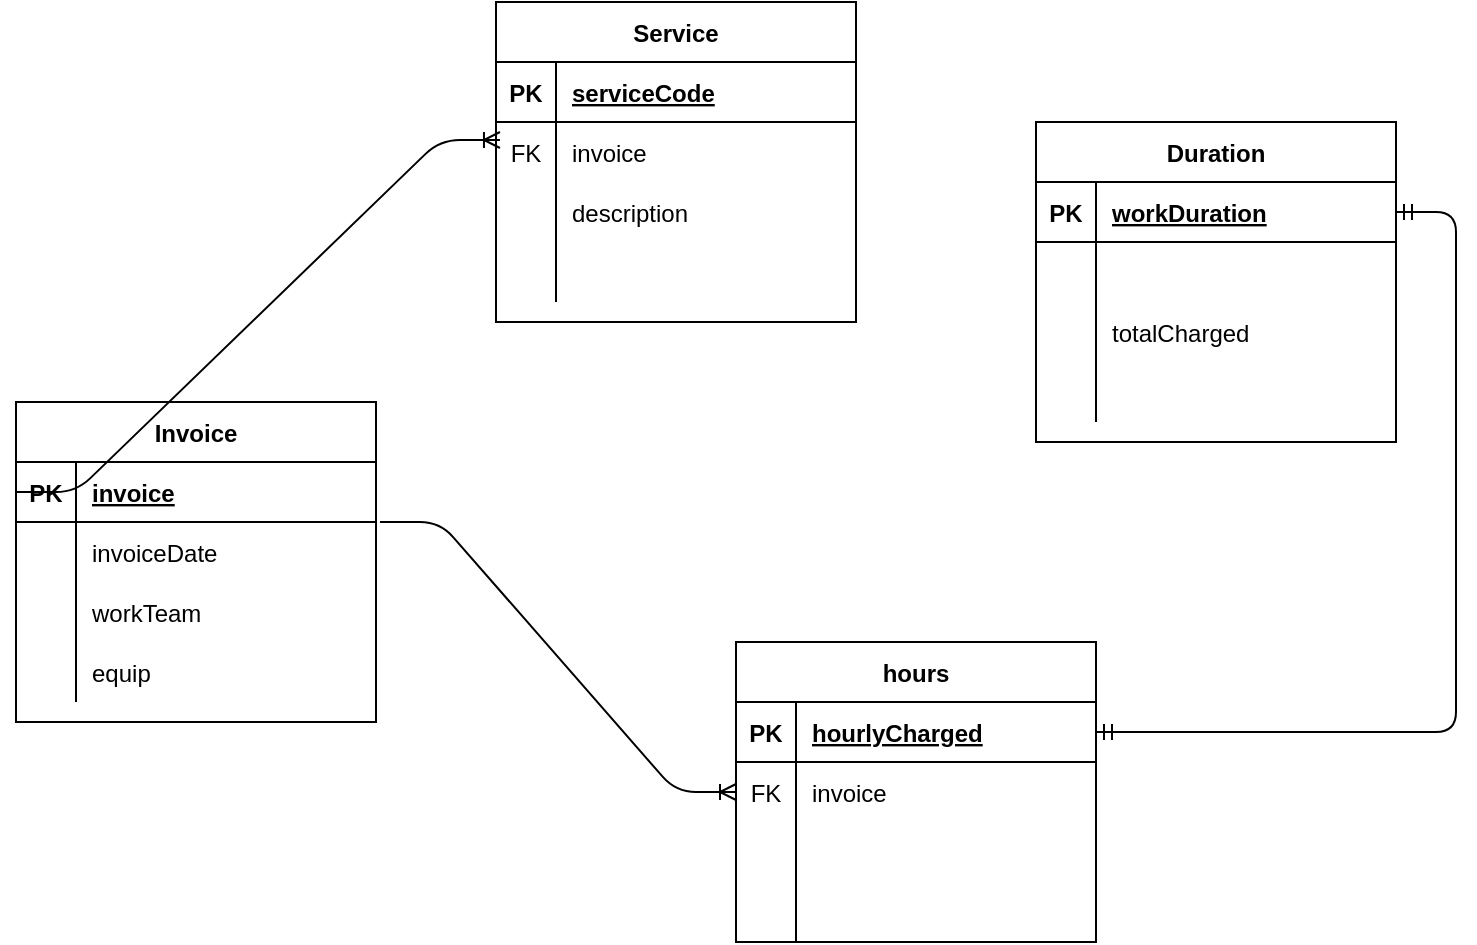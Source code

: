 <mxfile version="14.9.4" type="github">
  <diagram id="LAWDuNIMJcRqsKpLeht5" name="Page-1">
    <mxGraphModel dx="1038" dy="564" grid="1" gridSize="10" guides="1" tooltips="1" connect="1" arrows="1" fold="1" page="1" pageScale="1" pageWidth="850" pageHeight="1100" math="0" shadow="0">
      <root>
        <mxCell id="0" />
        <mxCell id="1" parent="0" />
        <mxCell id="PHHjDRlWd3RHrg6wNQG7-1" value="hours" style="shape=table;startSize=30;container=1;collapsible=1;childLayout=tableLayout;fixedRows=1;rowLines=0;fontStyle=1;align=center;resizeLast=1;" vertex="1" parent="1">
          <mxGeometry x="450" y="360" width="180" height="150" as="geometry" />
        </mxCell>
        <mxCell id="PHHjDRlWd3RHrg6wNQG7-2" value="" style="shape=partialRectangle;collapsible=0;dropTarget=0;pointerEvents=0;fillColor=none;top=0;left=0;bottom=1;right=0;points=[[0,0.5],[1,0.5]];portConstraint=eastwest;" vertex="1" parent="PHHjDRlWd3RHrg6wNQG7-1">
          <mxGeometry y="30" width="180" height="30" as="geometry" />
        </mxCell>
        <mxCell id="PHHjDRlWd3RHrg6wNQG7-3" value="PK" style="shape=partialRectangle;connectable=0;fillColor=none;top=0;left=0;bottom=0;right=0;fontStyle=1;overflow=hidden;" vertex="1" parent="PHHjDRlWd3RHrg6wNQG7-2">
          <mxGeometry width="30" height="30" as="geometry" />
        </mxCell>
        <mxCell id="PHHjDRlWd3RHrg6wNQG7-4" value="hourlyCharged" style="shape=partialRectangle;connectable=0;fillColor=none;top=0;left=0;bottom=0;right=0;align=left;spacingLeft=6;fontStyle=5;overflow=hidden;" vertex="1" parent="PHHjDRlWd3RHrg6wNQG7-2">
          <mxGeometry x="30" width="150" height="30" as="geometry" />
        </mxCell>
        <mxCell id="PHHjDRlWd3RHrg6wNQG7-5" value="" style="shape=partialRectangle;collapsible=0;dropTarget=0;pointerEvents=0;fillColor=none;top=0;left=0;bottom=0;right=0;points=[[0,0.5],[1,0.5]];portConstraint=eastwest;" vertex="1" parent="PHHjDRlWd3RHrg6wNQG7-1">
          <mxGeometry y="60" width="180" height="30" as="geometry" />
        </mxCell>
        <mxCell id="PHHjDRlWd3RHrg6wNQG7-6" value="FK" style="shape=partialRectangle;connectable=0;fillColor=none;top=0;left=0;bottom=0;right=0;editable=1;overflow=hidden;" vertex="1" parent="PHHjDRlWd3RHrg6wNQG7-5">
          <mxGeometry width="30" height="30" as="geometry" />
        </mxCell>
        <mxCell id="PHHjDRlWd3RHrg6wNQG7-7" value="invoice" style="shape=partialRectangle;connectable=0;fillColor=none;top=0;left=0;bottom=0;right=0;align=left;spacingLeft=6;overflow=hidden;" vertex="1" parent="PHHjDRlWd3RHrg6wNQG7-5">
          <mxGeometry x="30" width="150" height="30" as="geometry" />
        </mxCell>
        <mxCell id="PHHjDRlWd3RHrg6wNQG7-8" value="" style="shape=partialRectangle;collapsible=0;dropTarget=0;pointerEvents=0;fillColor=none;top=0;left=0;bottom=0;right=0;points=[[0,0.5],[1,0.5]];portConstraint=eastwest;" vertex="1" parent="PHHjDRlWd3RHrg6wNQG7-1">
          <mxGeometry y="90" width="180" height="30" as="geometry" />
        </mxCell>
        <mxCell id="PHHjDRlWd3RHrg6wNQG7-9" value="" style="shape=partialRectangle;connectable=0;fillColor=none;top=0;left=0;bottom=0;right=0;editable=1;overflow=hidden;" vertex="1" parent="PHHjDRlWd3RHrg6wNQG7-8">
          <mxGeometry width="30" height="30" as="geometry" />
        </mxCell>
        <mxCell id="PHHjDRlWd3RHrg6wNQG7-10" value="" style="shape=partialRectangle;connectable=0;fillColor=none;top=0;left=0;bottom=0;right=0;align=left;spacingLeft=6;overflow=hidden;" vertex="1" parent="PHHjDRlWd3RHrg6wNQG7-8">
          <mxGeometry x="30" width="150" height="30" as="geometry" />
        </mxCell>
        <mxCell id="PHHjDRlWd3RHrg6wNQG7-11" value="" style="shape=partialRectangle;collapsible=0;dropTarget=0;pointerEvents=0;fillColor=none;top=0;left=0;bottom=0;right=0;points=[[0,0.5],[1,0.5]];portConstraint=eastwest;" vertex="1" parent="PHHjDRlWd3RHrg6wNQG7-1">
          <mxGeometry y="120" width="180" height="30" as="geometry" />
        </mxCell>
        <mxCell id="PHHjDRlWd3RHrg6wNQG7-12" value="" style="shape=partialRectangle;connectable=0;fillColor=none;top=0;left=0;bottom=0;right=0;editable=1;overflow=hidden;" vertex="1" parent="PHHjDRlWd3RHrg6wNQG7-11">
          <mxGeometry width="30" height="30" as="geometry" />
        </mxCell>
        <mxCell id="PHHjDRlWd3RHrg6wNQG7-13" value="" style="shape=partialRectangle;connectable=0;fillColor=none;top=0;left=0;bottom=0;right=0;align=left;spacingLeft=6;overflow=hidden;" vertex="1" parent="PHHjDRlWd3RHrg6wNQG7-11">
          <mxGeometry x="30" width="150" height="30" as="geometry" />
        </mxCell>
        <mxCell id="PHHjDRlWd3RHrg6wNQG7-14" value="Duration" style="shape=table;startSize=30;container=1;collapsible=1;childLayout=tableLayout;fixedRows=1;rowLines=0;fontStyle=1;align=center;resizeLast=1;" vertex="1" parent="1">
          <mxGeometry x="600" y="100" width="180" height="160" as="geometry" />
        </mxCell>
        <mxCell id="PHHjDRlWd3RHrg6wNQG7-15" value="" style="shape=partialRectangle;collapsible=0;dropTarget=0;pointerEvents=0;fillColor=none;top=0;left=0;bottom=1;right=0;points=[[0,0.5],[1,0.5]];portConstraint=eastwest;" vertex="1" parent="PHHjDRlWd3RHrg6wNQG7-14">
          <mxGeometry y="30" width="180" height="30" as="geometry" />
        </mxCell>
        <mxCell id="PHHjDRlWd3RHrg6wNQG7-16" value="PK" style="shape=partialRectangle;connectable=0;fillColor=none;top=0;left=0;bottom=0;right=0;fontStyle=1;overflow=hidden;" vertex="1" parent="PHHjDRlWd3RHrg6wNQG7-15">
          <mxGeometry width="30" height="30" as="geometry" />
        </mxCell>
        <mxCell id="PHHjDRlWd3RHrg6wNQG7-17" value="workDuration" style="shape=partialRectangle;connectable=0;fillColor=none;top=0;left=0;bottom=0;right=0;align=left;spacingLeft=6;fontStyle=5;overflow=hidden;" vertex="1" parent="PHHjDRlWd3RHrg6wNQG7-15">
          <mxGeometry x="30" width="150" height="30" as="geometry" />
        </mxCell>
        <mxCell id="PHHjDRlWd3RHrg6wNQG7-18" value="" style="shape=partialRectangle;collapsible=0;dropTarget=0;pointerEvents=0;fillColor=none;top=0;left=0;bottom=0;right=0;points=[[0,0.5],[1,0.5]];portConstraint=eastwest;" vertex="1" parent="PHHjDRlWd3RHrg6wNQG7-14">
          <mxGeometry y="60" width="180" height="30" as="geometry" />
        </mxCell>
        <mxCell id="PHHjDRlWd3RHrg6wNQG7-19" value="" style="shape=partialRectangle;connectable=0;fillColor=none;top=0;left=0;bottom=0;right=0;editable=1;overflow=hidden;" vertex="1" parent="PHHjDRlWd3RHrg6wNQG7-18">
          <mxGeometry width="30" height="30" as="geometry" />
        </mxCell>
        <mxCell id="PHHjDRlWd3RHrg6wNQG7-20" value="" style="shape=partialRectangle;connectable=0;fillColor=none;top=0;left=0;bottom=0;right=0;align=left;spacingLeft=6;overflow=hidden;" vertex="1" parent="PHHjDRlWd3RHrg6wNQG7-18">
          <mxGeometry x="30" width="150" height="30" as="geometry" />
        </mxCell>
        <mxCell id="PHHjDRlWd3RHrg6wNQG7-21" value="" style="shape=partialRectangle;collapsible=0;dropTarget=0;pointerEvents=0;fillColor=none;top=0;left=0;bottom=0;right=0;points=[[0,0.5],[1,0.5]];portConstraint=eastwest;" vertex="1" parent="PHHjDRlWd3RHrg6wNQG7-14">
          <mxGeometry y="90" width="180" height="30" as="geometry" />
        </mxCell>
        <mxCell id="PHHjDRlWd3RHrg6wNQG7-22" value="" style="shape=partialRectangle;connectable=0;fillColor=none;top=0;left=0;bottom=0;right=0;editable=1;overflow=hidden;" vertex="1" parent="PHHjDRlWd3RHrg6wNQG7-21">
          <mxGeometry width="30" height="30" as="geometry" />
        </mxCell>
        <mxCell id="PHHjDRlWd3RHrg6wNQG7-23" value="totalCharged" style="shape=partialRectangle;connectable=0;fillColor=none;top=0;left=0;bottom=0;right=0;align=left;spacingLeft=6;overflow=hidden;" vertex="1" parent="PHHjDRlWd3RHrg6wNQG7-21">
          <mxGeometry x="30" width="150" height="30" as="geometry" />
        </mxCell>
        <mxCell id="PHHjDRlWd3RHrg6wNQG7-24" value="" style="shape=partialRectangle;collapsible=0;dropTarget=0;pointerEvents=0;fillColor=none;top=0;left=0;bottom=0;right=0;points=[[0,0.5],[1,0.5]];portConstraint=eastwest;" vertex="1" parent="PHHjDRlWd3RHrg6wNQG7-14">
          <mxGeometry y="120" width="180" height="30" as="geometry" />
        </mxCell>
        <mxCell id="PHHjDRlWd3RHrg6wNQG7-25" value="" style="shape=partialRectangle;connectable=0;fillColor=none;top=0;left=0;bottom=0;right=0;editable=1;overflow=hidden;" vertex="1" parent="PHHjDRlWd3RHrg6wNQG7-24">
          <mxGeometry width="30" height="30" as="geometry" />
        </mxCell>
        <mxCell id="PHHjDRlWd3RHrg6wNQG7-26" value="" style="shape=partialRectangle;connectable=0;fillColor=none;top=0;left=0;bottom=0;right=0;align=left;spacingLeft=6;overflow=hidden;" vertex="1" parent="PHHjDRlWd3RHrg6wNQG7-24">
          <mxGeometry x="30" width="150" height="30" as="geometry" />
        </mxCell>
        <mxCell id="PHHjDRlWd3RHrg6wNQG7-27" value="Invoice" style="shape=table;startSize=30;container=1;collapsible=1;childLayout=tableLayout;fixedRows=1;rowLines=0;fontStyle=1;align=center;resizeLast=1;" vertex="1" parent="1">
          <mxGeometry x="90" y="240" width="180" height="160" as="geometry" />
        </mxCell>
        <mxCell id="PHHjDRlWd3RHrg6wNQG7-28" value="" style="shape=partialRectangle;collapsible=0;dropTarget=0;pointerEvents=0;fillColor=none;top=0;left=0;bottom=1;right=0;points=[[0,0.5],[1,0.5]];portConstraint=eastwest;" vertex="1" parent="PHHjDRlWd3RHrg6wNQG7-27">
          <mxGeometry y="30" width="180" height="30" as="geometry" />
        </mxCell>
        <mxCell id="PHHjDRlWd3RHrg6wNQG7-29" value="PK" style="shape=partialRectangle;connectable=0;fillColor=none;top=0;left=0;bottom=0;right=0;fontStyle=1;overflow=hidden;" vertex="1" parent="PHHjDRlWd3RHrg6wNQG7-28">
          <mxGeometry width="30" height="30" as="geometry" />
        </mxCell>
        <mxCell id="PHHjDRlWd3RHrg6wNQG7-30" value="invoice" style="shape=partialRectangle;connectable=0;fillColor=none;top=0;left=0;bottom=0;right=0;align=left;spacingLeft=6;fontStyle=5;overflow=hidden;" vertex="1" parent="PHHjDRlWd3RHrg6wNQG7-28">
          <mxGeometry x="30" width="150" height="30" as="geometry" />
        </mxCell>
        <mxCell id="PHHjDRlWd3RHrg6wNQG7-31" value="" style="shape=partialRectangle;collapsible=0;dropTarget=0;pointerEvents=0;fillColor=none;top=0;left=0;bottom=0;right=0;points=[[0,0.5],[1,0.5]];portConstraint=eastwest;" vertex="1" parent="PHHjDRlWd3RHrg6wNQG7-27">
          <mxGeometry y="60" width="180" height="30" as="geometry" />
        </mxCell>
        <mxCell id="PHHjDRlWd3RHrg6wNQG7-32" value="" style="shape=partialRectangle;connectable=0;fillColor=none;top=0;left=0;bottom=0;right=0;editable=1;overflow=hidden;" vertex="1" parent="PHHjDRlWd3RHrg6wNQG7-31">
          <mxGeometry width="30" height="30" as="geometry" />
        </mxCell>
        <mxCell id="PHHjDRlWd3RHrg6wNQG7-33" value="invoiceDate" style="shape=partialRectangle;connectable=0;fillColor=none;top=0;left=0;bottom=0;right=0;align=left;spacingLeft=6;overflow=hidden;" vertex="1" parent="PHHjDRlWd3RHrg6wNQG7-31">
          <mxGeometry x="30" width="150" height="30" as="geometry" />
        </mxCell>
        <mxCell id="PHHjDRlWd3RHrg6wNQG7-34" value="" style="shape=partialRectangle;collapsible=0;dropTarget=0;pointerEvents=0;fillColor=none;top=0;left=0;bottom=0;right=0;points=[[0,0.5],[1,0.5]];portConstraint=eastwest;" vertex="1" parent="PHHjDRlWd3RHrg6wNQG7-27">
          <mxGeometry y="90" width="180" height="30" as="geometry" />
        </mxCell>
        <mxCell id="PHHjDRlWd3RHrg6wNQG7-35" value="" style="shape=partialRectangle;connectable=0;fillColor=none;top=0;left=0;bottom=0;right=0;editable=1;overflow=hidden;" vertex="1" parent="PHHjDRlWd3RHrg6wNQG7-34">
          <mxGeometry width="30" height="30" as="geometry" />
        </mxCell>
        <mxCell id="PHHjDRlWd3RHrg6wNQG7-36" value="workTeam" style="shape=partialRectangle;connectable=0;fillColor=none;top=0;left=0;bottom=0;right=0;align=left;spacingLeft=6;overflow=hidden;" vertex="1" parent="PHHjDRlWd3RHrg6wNQG7-34">
          <mxGeometry x="30" width="150" height="30" as="geometry" />
        </mxCell>
        <mxCell id="PHHjDRlWd3RHrg6wNQG7-37" value="" style="shape=partialRectangle;collapsible=0;dropTarget=0;pointerEvents=0;fillColor=none;top=0;left=0;bottom=0;right=0;points=[[0,0.5],[1,0.5]];portConstraint=eastwest;" vertex="1" parent="PHHjDRlWd3RHrg6wNQG7-27">
          <mxGeometry y="120" width="180" height="30" as="geometry" />
        </mxCell>
        <mxCell id="PHHjDRlWd3RHrg6wNQG7-38" value="" style="shape=partialRectangle;connectable=0;fillColor=none;top=0;left=0;bottom=0;right=0;editable=1;overflow=hidden;" vertex="1" parent="PHHjDRlWd3RHrg6wNQG7-37">
          <mxGeometry width="30" height="30" as="geometry" />
        </mxCell>
        <mxCell id="PHHjDRlWd3RHrg6wNQG7-39" value="equip" style="shape=partialRectangle;connectable=0;fillColor=none;top=0;left=0;bottom=0;right=0;align=left;spacingLeft=6;overflow=hidden;" vertex="1" parent="PHHjDRlWd3RHrg6wNQG7-37">
          <mxGeometry x="30" width="150" height="30" as="geometry" />
        </mxCell>
        <mxCell id="PHHjDRlWd3RHrg6wNQG7-40" value="Service" style="shape=table;startSize=30;container=1;collapsible=1;childLayout=tableLayout;fixedRows=1;rowLines=0;fontStyle=1;align=center;resizeLast=1;" vertex="1" parent="1">
          <mxGeometry x="330" y="40" width="180" height="160" as="geometry" />
        </mxCell>
        <mxCell id="PHHjDRlWd3RHrg6wNQG7-41" value="" style="shape=partialRectangle;collapsible=0;dropTarget=0;pointerEvents=0;fillColor=none;top=0;left=0;bottom=1;right=0;points=[[0,0.5],[1,0.5]];portConstraint=eastwest;" vertex="1" parent="PHHjDRlWd3RHrg6wNQG7-40">
          <mxGeometry y="30" width="180" height="30" as="geometry" />
        </mxCell>
        <mxCell id="PHHjDRlWd3RHrg6wNQG7-42" value="PK" style="shape=partialRectangle;connectable=0;fillColor=none;top=0;left=0;bottom=0;right=0;fontStyle=1;overflow=hidden;" vertex="1" parent="PHHjDRlWd3RHrg6wNQG7-41">
          <mxGeometry width="30" height="30" as="geometry" />
        </mxCell>
        <mxCell id="PHHjDRlWd3RHrg6wNQG7-43" value="serviceCode" style="shape=partialRectangle;connectable=0;fillColor=none;top=0;left=0;bottom=0;right=0;align=left;spacingLeft=6;fontStyle=5;overflow=hidden;" vertex="1" parent="PHHjDRlWd3RHrg6wNQG7-41">
          <mxGeometry x="30" width="150" height="30" as="geometry" />
        </mxCell>
        <mxCell id="PHHjDRlWd3RHrg6wNQG7-44" value="" style="shape=partialRectangle;collapsible=0;dropTarget=0;pointerEvents=0;fillColor=none;top=0;left=0;bottom=0;right=0;points=[[0,0.5],[1,0.5]];portConstraint=eastwest;" vertex="1" parent="PHHjDRlWd3RHrg6wNQG7-40">
          <mxGeometry y="60" width="180" height="30" as="geometry" />
        </mxCell>
        <mxCell id="PHHjDRlWd3RHrg6wNQG7-45" value="FK" style="shape=partialRectangle;connectable=0;fillColor=none;top=0;left=0;bottom=0;right=0;editable=1;overflow=hidden;" vertex="1" parent="PHHjDRlWd3RHrg6wNQG7-44">
          <mxGeometry width="30" height="30" as="geometry" />
        </mxCell>
        <mxCell id="PHHjDRlWd3RHrg6wNQG7-46" value="invoice" style="shape=partialRectangle;connectable=0;fillColor=none;top=0;left=0;bottom=0;right=0;align=left;spacingLeft=6;overflow=hidden;" vertex="1" parent="PHHjDRlWd3RHrg6wNQG7-44">
          <mxGeometry x="30" width="150" height="30" as="geometry" />
        </mxCell>
        <mxCell id="PHHjDRlWd3RHrg6wNQG7-47" value="" style="shape=partialRectangle;collapsible=0;dropTarget=0;pointerEvents=0;fillColor=none;top=0;left=0;bottom=0;right=0;points=[[0,0.5],[1,0.5]];portConstraint=eastwest;" vertex="1" parent="PHHjDRlWd3RHrg6wNQG7-40">
          <mxGeometry y="90" width="180" height="30" as="geometry" />
        </mxCell>
        <mxCell id="PHHjDRlWd3RHrg6wNQG7-48" value="" style="shape=partialRectangle;connectable=0;fillColor=none;top=0;left=0;bottom=0;right=0;editable=1;overflow=hidden;" vertex="1" parent="PHHjDRlWd3RHrg6wNQG7-47">
          <mxGeometry width="30" height="30" as="geometry" />
        </mxCell>
        <mxCell id="PHHjDRlWd3RHrg6wNQG7-49" value="description" style="shape=partialRectangle;connectable=0;fillColor=none;top=0;left=0;bottom=0;right=0;align=left;spacingLeft=6;overflow=hidden;" vertex="1" parent="PHHjDRlWd3RHrg6wNQG7-47">
          <mxGeometry x="30" width="150" height="30" as="geometry" />
        </mxCell>
        <mxCell id="PHHjDRlWd3RHrg6wNQG7-50" value="" style="shape=partialRectangle;collapsible=0;dropTarget=0;pointerEvents=0;fillColor=none;top=0;left=0;bottom=0;right=0;points=[[0,0.5],[1,0.5]];portConstraint=eastwest;" vertex="1" parent="PHHjDRlWd3RHrg6wNQG7-40">
          <mxGeometry y="120" width="180" height="30" as="geometry" />
        </mxCell>
        <mxCell id="PHHjDRlWd3RHrg6wNQG7-51" value="" style="shape=partialRectangle;connectable=0;fillColor=none;top=0;left=0;bottom=0;right=0;editable=1;overflow=hidden;" vertex="1" parent="PHHjDRlWd3RHrg6wNQG7-50">
          <mxGeometry width="30" height="30" as="geometry" />
        </mxCell>
        <mxCell id="PHHjDRlWd3RHrg6wNQG7-52" value="" style="shape=partialRectangle;connectable=0;fillColor=none;top=0;left=0;bottom=0;right=0;align=left;spacingLeft=6;overflow=hidden;" vertex="1" parent="PHHjDRlWd3RHrg6wNQG7-50">
          <mxGeometry x="30" width="150" height="30" as="geometry" />
        </mxCell>
        <mxCell id="PHHjDRlWd3RHrg6wNQG7-57" value="" style="edgeStyle=entityRelationEdgeStyle;fontSize=12;html=1;endArrow=ERoneToMany;entryX=0.011;entryY=0.3;entryDx=0;entryDy=0;entryPerimeter=0;exitX=0;exitY=0.5;exitDx=0;exitDy=0;" edge="1" parent="1" source="PHHjDRlWd3RHrg6wNQG7-28" target="PHHjDRlWd3RHrg6wNQG7-44">
          <mxGeometry width="100" height="100" relative="1" as="geometry">
            <mxPoint x="180" y="170" as="sourcePoint" />
            <mxPoint x="280" y="70" as="targetPoint" />
          </mxGeometry>
        </mxCell>
        <mxCell id="PHHjDRlWd3RHrg6wNQG7-58" value="" style="edgeStyle=entityRelationEdgeStyle;fontSize=12;html=1;endArrow=ERoneToMany;exitX=1.011;exitY=0;exitDx=0;exitDy=0;exitPerimeter=0;entryX=0;entryY=0.5;entryDx=0;entryDy=0;" edge="1" parent="1" source="PHHjDRlWd3RHrg6wNQG7-31" target="PHHjDRlWd3RHrg6wNQG7-5">
          <mxGeometry width="100" height="100" relative="1" as="geometry">
            <mxPoint x="360" y="340" as="sourcePoint" />
            <mxPoint x="460" y="240" as="targetPoint" />
          </mxGeometry>
        </mxCell>
        <mxCell id="PHHjDRlWd3RHrg6wNQG7-59" value="" style="edgeStyle=entityRelationEdgeStyle;fontSize=12;html=1;endArrow=ERmandOne;startArrow=ERmandOne;" edge="1" parent="1" source="PHHjDRlWd3RHrg6wNQG7-2" target="PHHjDRlWd3RHrg6wNQG7-15">
          <mxGeometry width="100" height="100" relative="1" as="geometry">
            <mxPoint x="360" y="340" as="sourcePoint" />
            <mxPoint x="460" y="240" as="targetPoint" />
          </mxGeometry>
        </mxCell>
      </root>
    </mxGraphModel>
  </diagram>
</mxfile>

